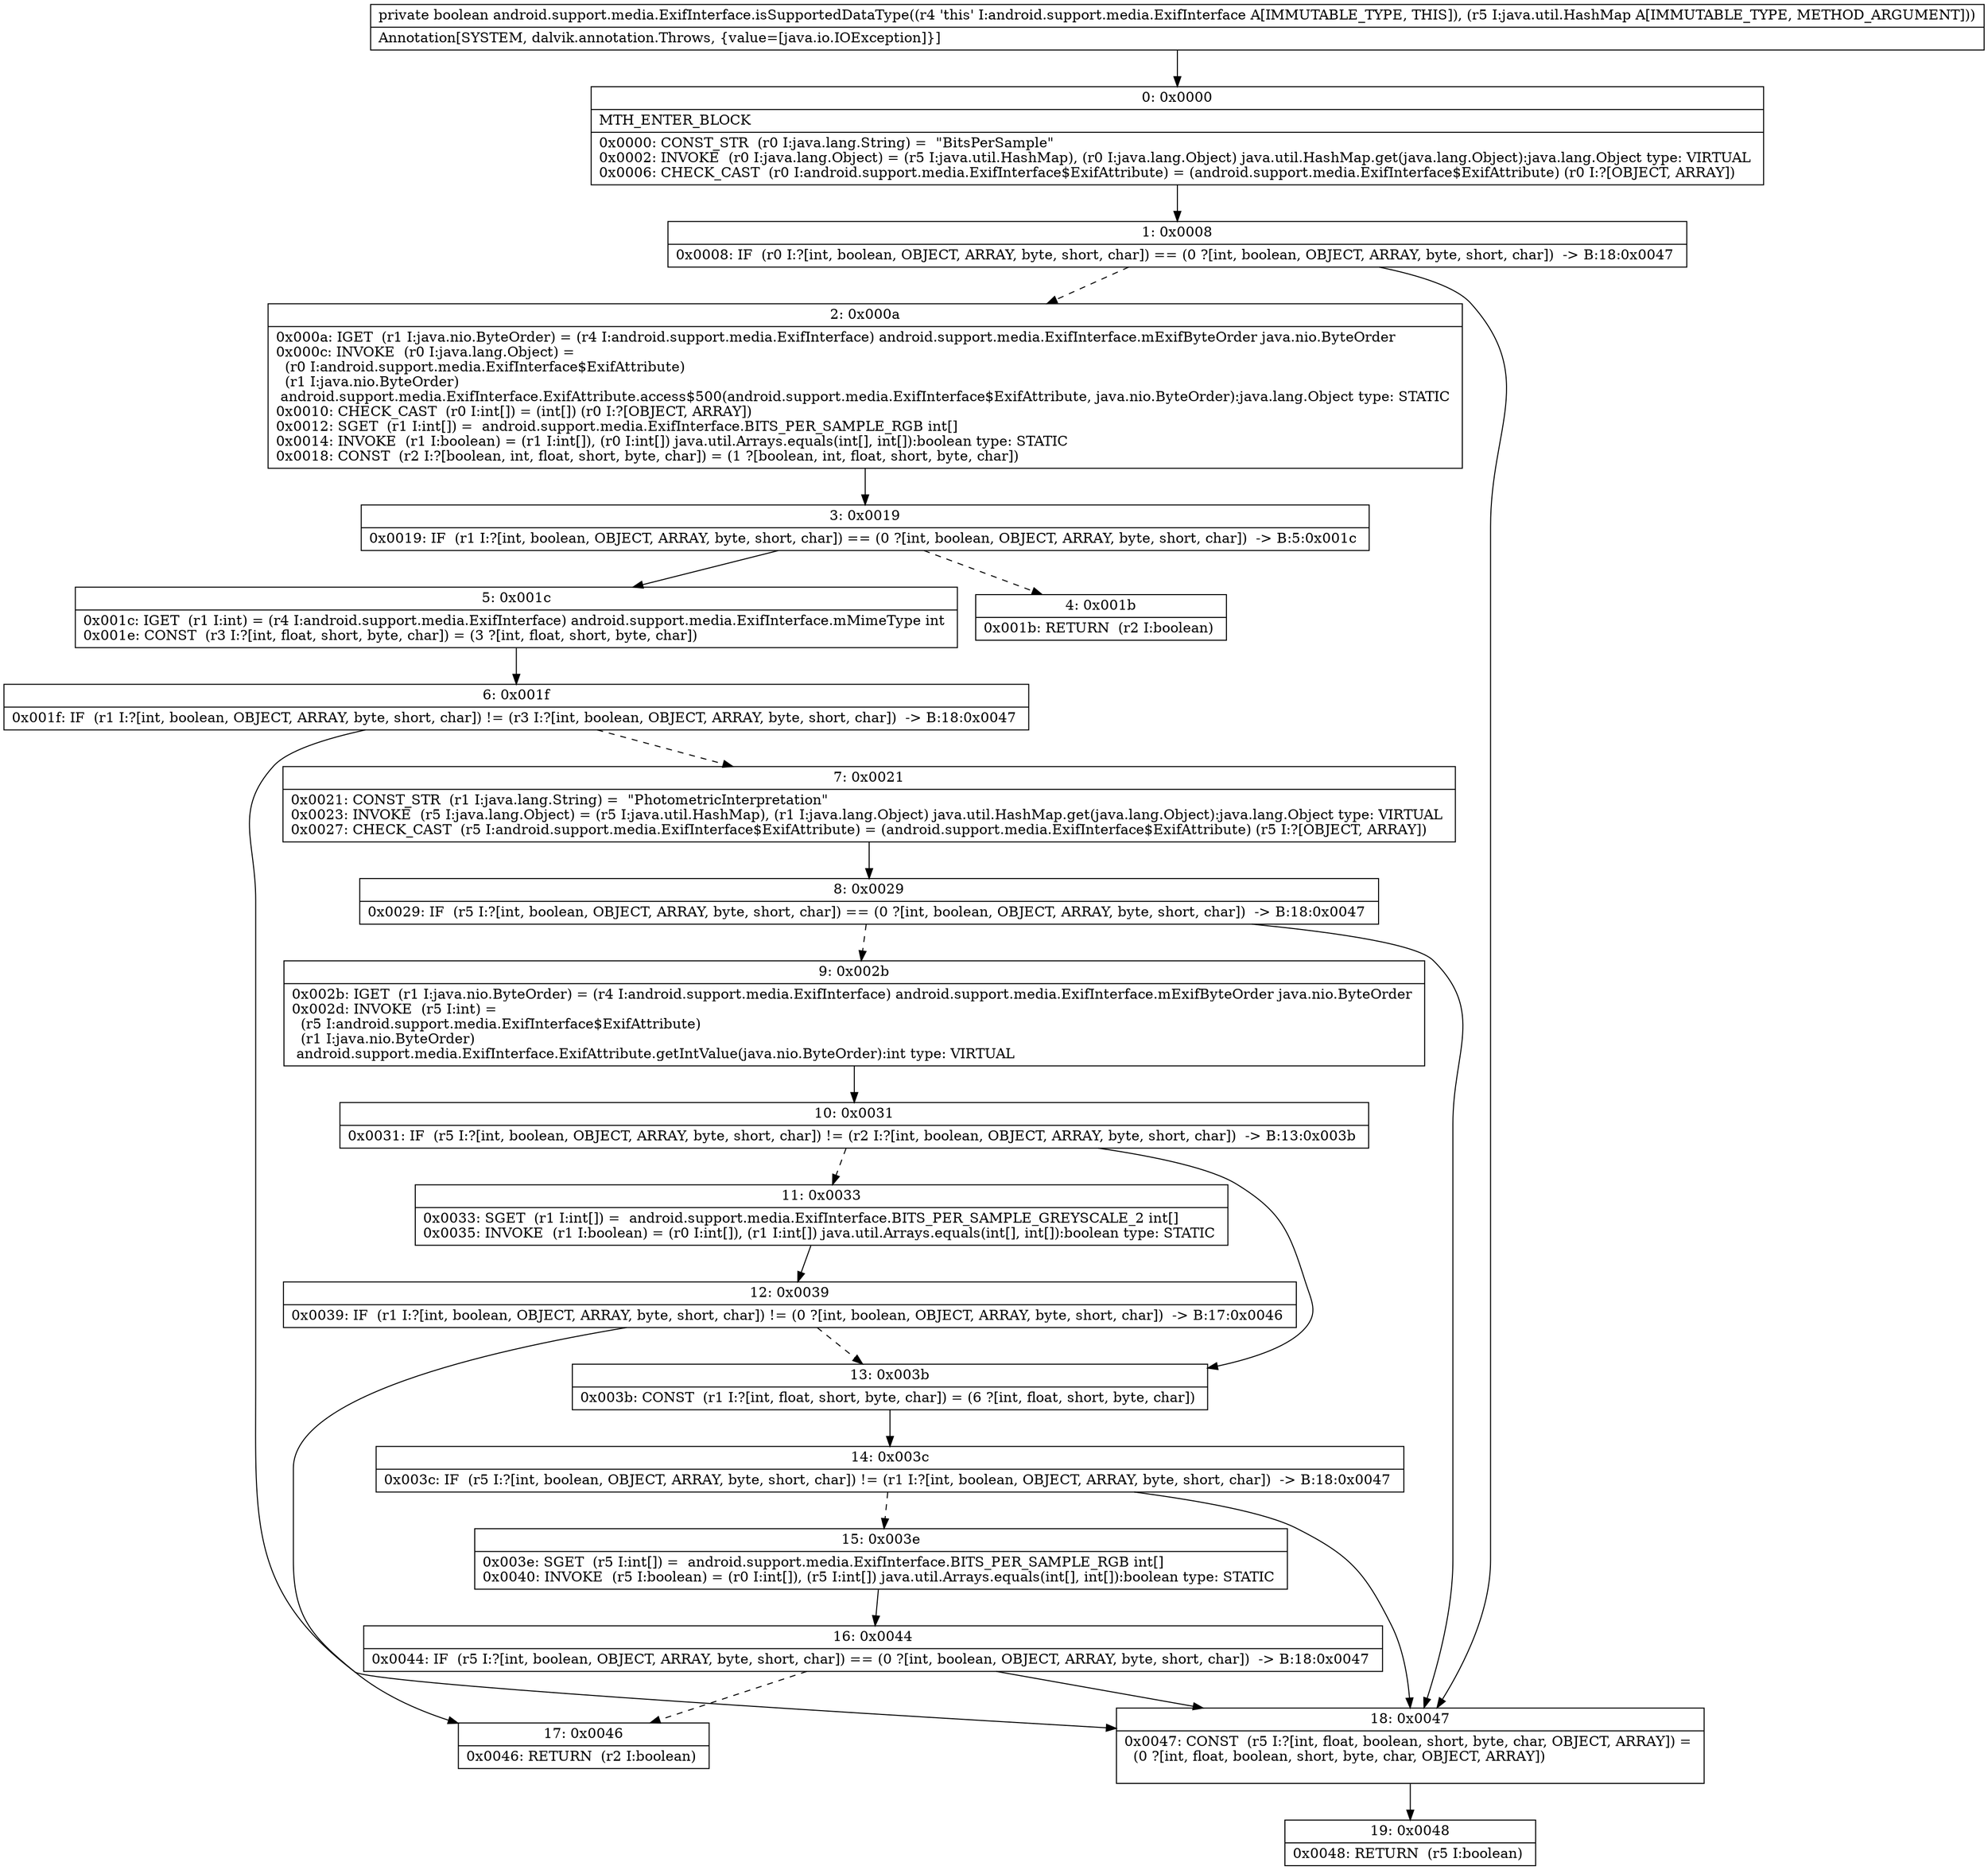 digraph "CFG forandroid.support.media.ExifInterface.isSupportedDataType(Ljava\/util\/HashMap;)Z" {
Node_0 [shape=record,label="{0\:\ 0x0000|MTH_ENTER_BLOCK\l|0x0000: CONST_STR  (r0 I:java.lang.String) =  \"BitsPerSample\" \l0x0002: INVOKE  (r0 I:java.lang.Object) = (r5 I:java.util.HashMap), (r0 I:java.lang.Object) java.util.HashMap.get(java.lang.Object):java.lang.Object type: VIRTUAL \l0x0006: CHECK_CAST  (r0 I:android.support.media.ExifInterface$ExifAttribute) = (android.support.media.ExifInterface$ExifAttribute) (r0 I:?[OBJECT, ARRAY]) \l}"];
Node_1 [shape=record,label="{1\:\ 0x0008|0x0008: IF  (r0 I:?[int, boolean, OBJECT, ARRAY, byte, short, char]) == (0 ?[int, boolean, OBJECT, ARRAY, byte, short, char])  \-\> B:18:0x0047 \l}"];
Node_2 [shape=record,label="{2\:\ 0x000a|0x000a: IGET  (r1 I:java.nio.ByteOrder) = (r4 I:android.support.media.ExifInterface) android.support.media.ExifInterface.mExifByteOrder java.nio.ByteOrder \l0x000c: INVOKE  (r0 I:java.lang.Object) = \l  (r0 I:android.support.media.ExifInterface$ExifAttribute)\l  (r1 I:java.nio.ByteOrder)\l android.support.media.ExifInterface.ExifAttribute.access$500(android.support.media.ExifInterface$ExifAttribute, java.nio.ByteOrder):java.lang.Object type: STATIC \l0x0010: CHECK_CAST  (r0 I:int[]) = (int[]) (r0 I:?[OBJECT, ARRAY]) \l0x0012: SGET  (r1 I:int[]) =  android.support.media.ExifInterface.BITS_PER_SAMPLE_RGB int[] \l0x0014: INVOKE  (r1 I:boolean) = (r1 I:int[]), (r0 I:int[]) java.util.Arrays.equals(int[], int[]):boolean type: STATIC \l0x0018: CONST  (r2 I:?[boolean, int, float, short, byte, char]) = (1 ?[boolean, int, float, short, byte, char]) \l}"];
Node_3 [shape=record,label="{3\:\ 0x0019|0x0019: IF  (r1 I:?[int, boolean, OBJECT, ARRAY, byte, short, char]) == (0 ?[int, boolean, OBJECT, ARRAY, byte, short, char])  \-\> B:5:0x001c \l}"];
Node_4 [shape=record,label="{4\:\ 0x001b|0x001b: RETURN  (r2 I:boolean) \l}"];
Node_5 [shape=record,label="{5\:\ 0x001c|0x001c: IGET  (r1 I:int) = (r4 I:android.support.media.ExifInterface) android.support.media.ExifInterface.mMimeType int \l0x001e: CONST  (r3 I:?[int, float, short, byte, char]) = (3 ?[int, float, short, byte, char]) \l}"];
Node_6 [shape=record,label="{6\:\ 0x001f|0x001f: IF  (r1 I:?[int, boolean, OBJECT, ARRAY, byte, short, char]) != (r3 I:?[int, boolean, OBJECT, ARRAY, byte, short, char])  \-\> B:18:0x0047 \l}"];
Node_7 [shape=record,label="{7\:\ 0x0021|0x0021: CONST_STR  (r1 I:java.lang.String) =  \"PhotometricInterpretation\" \l0x0023: INVOKE  (r5 I:java.lang.Object) = (r5 I:java.util.HashMap), (r1 I:java.lang.Object) java.util.HashMap.get(java.lang.Object):java.lang.Object type: VIRTUAL \l0x0027: CHECK_CAST  (r5 I:android.support.media.ExifInterface$ExifAttribute) = (android.support.media.ExifInterface$ExifAttribute) (r5 I:?[OBJECT, ARRAY]) \l}"];
Node_8 [shape=record,label="{8\:\ 0x0029|0x0029: IF  (r5 I:?[int, boolean, OBJECT, ARRAY, byte, short, char]) == (0 ?[int, boolean, OBJECT, ARRAY, byte, short, char])  \-\> B:18:0x0047 \l}"];
Node_9 [shape=record,label="{9\:\ 0x002b|0x002b: IGET  (r1 I:java.nio.ByteOrder) = (r4 I:android.support.media.ExifInterface) android.support.media.ExifInterface.mExifByteOrder java.nio.ByteOrder \l0x002d: INVOKE  (r5 I:int) = \l  (r5 I:android.support.media.ExifInterface$ExifAttribute)\l  (r1 I:java.nio.ByteOrder)\l android.support.media.ExifInterface.ExifAttribute.getIntValue(java.nio.ByteOrder):int type: VIRTUAL \l}"];
Node_10 [shape=record,label="{10\:\ 0x0031|0x0031: IF  (r5 I:?[int, boolean, OBJECT, ARRAY, byte, short, char]) != (r2 I:?[int, boolean, OBJECT, ARRAY, byte, short, char])  \-\> B:13:0x003b \l}"];
Node_11 [shape=record,label="{11\:\ 0x0033|0x0033: SGET  (r1 I:int[]) =  android.support.media.ExifInterface.BITS_PER_SAMPLE_GREYSCALE_2 int[] \l0x0035: INVOKE  (r1 I:boolean) = (r0 I:int[]), (r1 I:int[]) java.util.Arrays.equals(int[], int[]):boolean type: STATIC \l}"];
Node_12 [shape=record,label="{12\:\ 0x0039|0x0039: IF  (r1 I:?[int, boolean, OBJECT, ARRAY, byte, short, char]) != (0 ?[int, boolean, OBJECT, ARRAY, byte, short, char])  \-\> B:17:0x0046 \l}"];
Node_13 [shape=record,label="{13\:\ 0x003b|0x003b: CONST  (r1 I:?[int, float, short, byte, char]) = (6 ?[int, float, short, byte, char]) \l}"];
Node_14 [shape=record,label="{14\:\ 0x003c|0x003c: IF  (r5 I:?[int, boolean, OBJECT, ARRAY, byte, short, char]) != (r1 I:?[int, boolean, OBJECT, ARRAY, byte, short, char])  \-\> B:18:0x0047 \l}"];
Node_15 [shape=record,label="{15\:\ 0x003e|0x003e: SGET  (r5 I:int[]) =  android.support.media.ExifInterface.BITS_PER_SAMPLE_RGB int[] \l0x0040: INVOKE  (r5 I:boolean) = (r0 I:int[]), (r5 I:int[]) java.util.Arrays.equals(int[], int[]):boolean type: STATIC \l}"];
Node_16 [shape=record,label="{16\:\ 0x0044|0x0044: IF  (r5 I:?[int, boolean, OBJECT, ARRAY, byte, short, char]) == (0 ?[int, boolean, OBJECT, ARRAY, byte, short, char])  \-\> B:18:0x0047 \l}"];
Node_17 [shape=record,label="{17\:\ 0x0046|0x0046: RETURN  (r2 I:boolean) \l}"];
Node_18 [shape=record,label="{18\:\ 0x0047|0x0047: CONST  (r5 I:?[int, float, boolean, short, byte, char, OBJECT, ARRAY]) = \l  (0 ?[int, float, boolean, short, byte, char, OBJECT, ARRAY])\l \l}"];
Node_19 [shape=record,label="{19\:\ 0x0048|0x0048: RETURN  (r5 I:boolean) \l}"];
MethodNode[shape=record,label="{private boolean android.support.media.ExifInterface.isSupportedDataType((r4 'this' I:android.support.media.ExifInterface A[IMMUTABLE_TYPE, THIS]), (r5 I:java.util.HashMap A[IMMUTABLE_TYPE, METHOD_ARGUMENT]))  | Annotation[SYSTEM, dalvik.annotation.Throws, \{value=[java.io.IOException]\}]\l}"];
MethodNode -> Node_0;
Node_0 -> Node_1;
Node_1 -> Node_2[style=dashed];
Node_1 -> Node_18;
Node_2 -> Node_3;
Node_3 -> Node_4[style=dashed];
Node_3 -> Node_5;
Node_5 -> Node_6;
Node_6 -> Node_7[style=dashed];
Node_6 -> Node_18;
Node_7 -> Node_8;
Node_8 -> Node_9[style=dashed];
Node_8 -> Node_18;
Node_9 -> Node_10;
Node_10 -> Node_11[style=dashed];
Node_10 -> Node_13;
Node_11 -> Node_12;
Node_12 -> Node_13[style=dashed];
Node_12 -> Node_17;
Node_13 -> Node_14;
Node_14 -> Node_15[style=dashed];
Node_14 -> Node_18;
Node_15 -> Node_16;
Node_16 -> Node_17[style=dashed];
Node_16 -> Node_18;
Node_18 -> Node_19;
}

